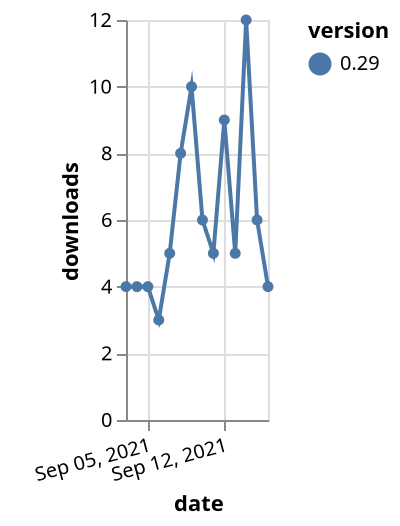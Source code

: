 {"$schema": "https://vega.github.io/schema/vega-lite/v5.json", "description": "A simple bar chart with embedded data.", "data": {"values": [{"date": "2021-09-03", "total": 6023, "delta": 4, "version": "0.29"}, {"date": "2021-09-04", "total": 6027, "delta": 4, "version": "0.29"}, {"date": "2021-09-05", "total": 6031, "delta": 4, "version": "0.29"}, {"date": "2021-09-06", "total": 6034, "delta": 3, "version": "0.29"}, {"date": "2021-09-07", "total": 6039, "delta": 5, "version": "0.29"}, {"date": "2021-09-08", "total": 6047, "delta": 8, "version": "0.29"}, {"date": "2021-09-09", "total": 6057, "delta": 10, "version": "0.29"}, {"date": "2021-09-10", "total": 6063, "delta": 6, "version": "0.29"}, {"date": "2021-09-11", "total": 6068, "delta": 5, "version": "0.29"}, {"date": "2021-09-12", "total": 6077, "delta": 9, "version": "0.29"}, {"date": "2021-09-13", "total": 6082, "delta": 5, "version": "0.29"}, {"date": "2021-09-14", "total": 6094, "delta": 12, "version": "0.29"}, {"date": "2021-09-15", "total": 6100, "delta": 6, "version": "0.29"}, {"date": "2021-09-16", "total": 6104, "delta": 4, "version": "0.29"}]}, "width": "container", "mark": {"type": "line", "point": {"filled": true}}, "encoding": {"x": {"field": "date", "type": "temporal", "timeUnit": "yearmonthdate", "title": "date", "axis": {"labelAngle": -15}}, "y": {"field": "delta", "type": "quantitative", "title": "downloads"}, "color": {"field": "version", "type": "nominal"}, "tooltip": {"field": "delta"}}}